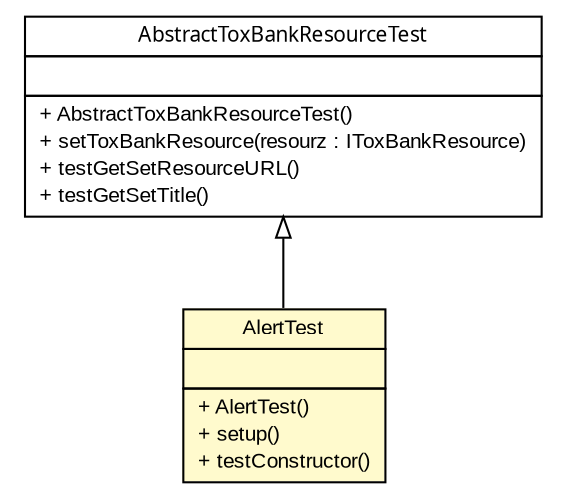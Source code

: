 #!/usr/local/bin/dot
#
# Class diagram 
# Generated by UmlGraph version 4.6 (http://www.spinellis.gr/sw/umlgraph)
#

digraph G {
	edge [fontname="arial",fontsize=10,labelfontname="arial",labelfontsize=10];
	node [fontname="arial",fontsize=10,shape=plaintext];
	// net.toxbank.client.resource.AlertTest
	c549 [label=<<table border="0" cellborder="1" cellspacing="0" cellpadding="2" port="p" bgcolor="lemonChiffon" href="./AlertTest.html">
		<tr><td><table border="0" cellspacing="0" cellpadding="1">
			<tr><td> AlertTest </td></tr>
		</table></td></tr>
		<tr><td><table border="0" cellspacing="0" cellpadding="1">
			<tr><td align="left">  </td></tr>
		</table></td></tr>
		<tr><td><table border="0" cellspacing="0" cellpadding="1">
			<tr><td align="left"> + AlertTest() </td></tr>
			<tr><td align="left"> + setup() </td></tr>
			<tr><td align="left"> + testConstructor() </td></tr>
		</table></td></tr>
		</table>>, fontname="arial", fontcolor="black", fontsize=10.0];
	// net.toxbank.client.resource.AbstractToxBankResourceTest
	c551 [label=<<table border="0" cellborder="1" cellspacing="0" cellpadding="2" port="p" href="./AbstractToxBankResourceTest.html">
		<tr><td><table border="0" cellspacing="0" cellpadding="1">
			<tr><td><font face="ariali"> AbstractToxBankResourceTest </font></td></tr>
		</table></td></tr>
		<tr><td><table border="0" cellspacing="0" cellpadding="1">
			<tr><td align="left">  </td></tr>
		</table></td></tr>
		<tr><td><table border="0" cellspacing="0" cellpadding="1">
			<tr><td align="left"> + AbstractToxBankResourceTest() </td></tr>
			<tr><td align="left"> + setToxBankResource(resourz : IToxBankResource) </td></tr>
			<tr><td align="left"> + testGetSetResourceURL() </td></tr>
			<tr><td align="left"> + testGetSetTitle() </td></tr>
		</table></td></tr>
		</table>>, fontname="arial", fontcolor="black", fontsize=10.0];
	//net.toxbank.client.resource.AlertTest extends net.toxbank.client.resource.AbstractToxBankResourceTest
	c551:p -> c549:p [dir=back,arrowtail=empty];
}

